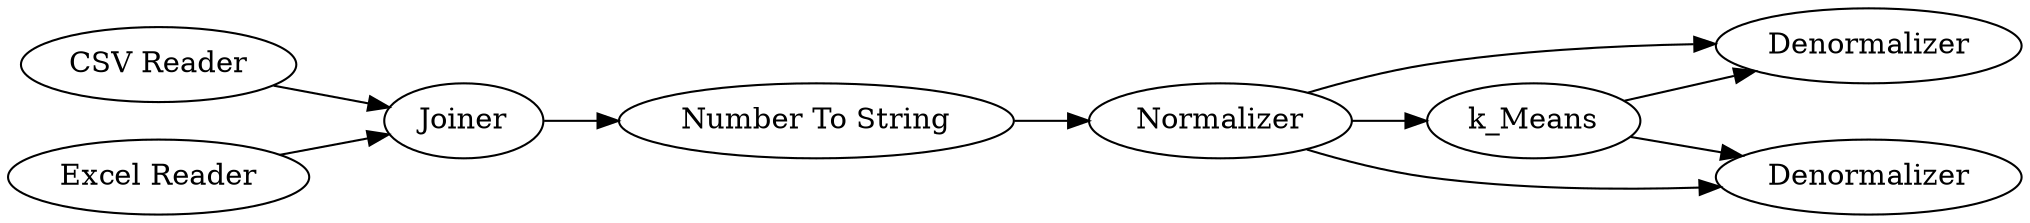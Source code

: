 digraph {
	"-3059992602409757535_144" [label="CSV Reader"]
	"-3059992602409757535_138" [label=k_Means]
	"-3059992602409757535_143" [label="Excel Reader"]
	"-3059992602409757535_148" [label=Denormalizer]
	"-3059992602409757535_147" [label=Normalizer]
	"-3059992602409757535_146" [label="Number To String"]
	"-3059992602409757535_149" [label=Denormalizer]
	"-3059992602409757535_145" [label=Joiner]
	"-3059992602409757535_147" -> "-3059992602409757535_138"
	"-3059992602409757535_146" -> "-3059992602409757535_147"
	"-3059992602409757535_143" -> "-3059992602409757535_145"
	"-3059992602409757535_145" -> "-3059992602409757535_146"
	"-3059992602409757535_138" -> "-3059992602409757535_149"
	"-3059992602409757535_138" -> "-3059992602409757535_148"
	"-3059992602409757535_147" -> "-3059992602409757535_148"
	"-3059992602409757535_144" -> "-3059992602409757535_145"
	"-3059992602409757535_147" -> "-3059992602409757535_149"
	rankdir=LR
}
